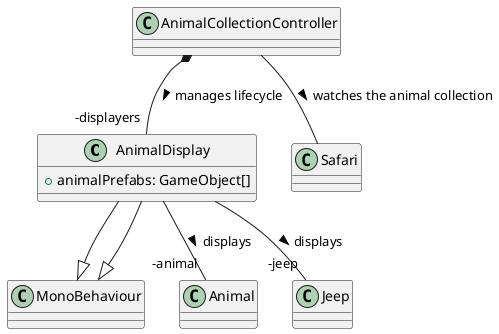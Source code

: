 @startuml
class AnimalDisplay{
    +animalPrefabs: GameObject[]
}

AnimalDisplay --|> MonoBehaviour
AnimalDisplay -- "-animal" Animal: displays >

class AnimalCollectionController{

}

MonoBehaviour <|-- AnimalDisplay
AnimalDisplay -- "-jeep" Jeep: displays >

AnimalCollectionController *-- "-displayers" AnimalDisplay: manages lifecycle >

AnimalCollectionController -- Safari: watches the animal collection > 
@enduml